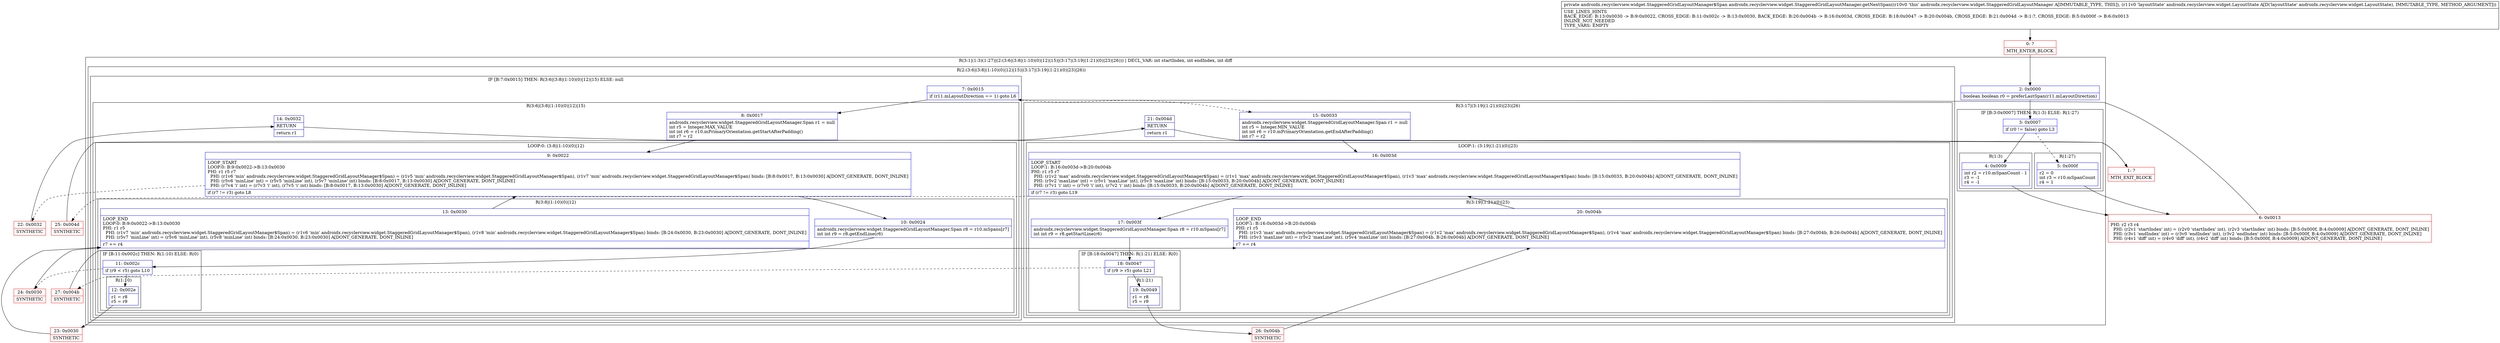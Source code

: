 digraph "CFG forandroidx.recyclerview.widget.StaggeredGridLayoutManager.getNextSpan(Landroidx\/recyclerview\/widget\/LayoutState;)Landroidx\/recyclerview\/widget\/StaggeredGridLayoutManager$Span;" {
subgraph cluster_Region_1605134117 {
label = "R(3:1|(1:3)(1:27)|(2:(3:6|(3:8|(1:10)(0)|12)|15)|(3:17|(3:19|(1:21)(0)|23)|26))) | DECL_VAR: int startIndex, int endIndex, int diff\l";
node [shape=record,color=blue];
Node_2 [shape=record,label="{2\:\ 0x0000|boolean boolean r0 = preferLastSpan(r11.mLayoutDirection)\l}"];
subgraph cluster_IfRegion_1135454601 {
label = "IF [B:3:0x0007] THEN: R(1:3) ELSE: R(1:27)";
node [shape=record,color=blue];
Node_3 [shape=record,label="{3\:\ 0x0007|if (r0 != false) goto L3\l}"];
subgraph cluster_Region_320844302 {
label = "R(1:3)";
node [shape=record,color=blue];
Node_4 [shape=record,label="{4\:\ 0x0009|int r2 = r10.mSpanCount \- 1\lr3 = \-1\lr4 = \-1\l}"];
}
subgraph cluster_Region_1482198651 {
label = "R(1:27)";
node [shape=record,color=blue];
Node_5 [shape=record,label="{5\:\ 0x000f|r2 = 0\lint r3 = r10.mSpanCount\lr4 = 1\l}"];
}
}
subgraph cluster_Region_1415198571 {
label = "R(2:(3:6|(3:8|(1:10)(0)|12)|15)|(3:17|(3:19|(1:21)(0)|23)|26))";
node [shape=record,color=blue];
subgraph cluster_IfRegion_894916338 {
label = "IF [B:7:0x0015] THEN: R(3:6|(3:8|(1:10)(0)|12)|15) ELSE: null";
node [shape=record,color=blue];
Node_7 [shape=record,label="{7\:\ 0x0015|if (r11.mLayoutDirection == 1) goto L6\l}"];
subgraph cluster_Region_622512522 {
label = "R(3:6|(3:8|(1:10)(0)|12)|15)";
node [shape=record,color=blue];
Node_8 [shape=record,label="{8\:\ 0x0017|androidx.recyclerview.widget.StaggeredGridLayoutManager.Span r1 = null\lint r5 = Integer.MAX_VALUE\lint int r6 = r10.mPrimaryOrientation.getStartAfterPadding()\lint r7 = r2\l}"];
subgraph cluster_LoopRegion_1986953968 {
label = "LOOP:0: (3:8|(1:10)(0)|12)";
node [shape=record,color=blue];
Node_9 [shape=record,label="{9\:\ 0x0022|LOOP_START\lLOOP:0: B:9:0x0022\-\>B:13:0x0030\lPHI: r1 r5 r7 \l  PHI: (r1v6 'min' androidx.recyclerview.widget.StaggeredGridLayoutManager$Span) = (r1v5 'min' androidx.recyclerview.widget.StaggeredGridLayoutManager$Span), (r1v7 'min' androidx.recyclerview.widget.StaggeredGridLayoutManager$Span) binds: [B:8:0x0017, B:13:0x0030] A[DONT_GENERATE, DONT_INLINE]\l  PHI: (r5v6 'minLine' int) = (r5v5 'minLine' int), (r5v7 'minLine' int) binds: [B:8:0x0017, B:13:0x0030] A[DONT_GENERATE, DONT_INLINE]\l  PHI: (r7v4 'i' int) = (r7v3 'i' int), (r7v5 'i' int) binds: [B:8:0x0017, B:13:0x0030] A[DONT_GENERATE, DONT_INLINE]\l|if (r7 != r3) goto L8\l}"];
subgraph cluster_Region_97213786 {
label = "R(3:8|(1:10)(0)|12)";
node [shape=record,color=blue];
Node_10 [shape=record,label="{10\:\ 0x0024|androidx.recyclerview.widget.StaggeredGridLayoutManager.Span r8 = r10.mSpans[r7]\lint int r9 = r8.getEndLine(r6)\l}"];
subgraph cluster_IfRegion_1106030639 {
label = "IF [B:11:0x002c] THEN: R(1:10) ELSE: R(0)";
node [shape=record,color=blue];
Node_11 [shape=record,label="{11\:\ 0x002c|if (r9 \< r5) goto L10\l}"];
subgraph cluster_Region_1210961400 {
label = "R(1:10)";
node [shape=record,color=blue];
Node_12 [shape=record,label="{12\:\ 0x002e|r1 = r8\lr5 = r9\l}"];
}
subgraph cluster_Region_763379521 {
label = "R(0)";
node [shape=record,color=blue];
}
}
Node_13 [shape=record,label="{13\:\ 0x0030|LOOP_END\lLOOP:0: B:9:0x0022\-\>B:13:0x0030\lPHI: r1 r5 \l  PHI: (r1v7 'min' androidx.recyclerview.widget.StaggeredGridLayoutManager$Span) = (r1v6 'min' androidx.recyclerview.widget.StaggeredGridLayoutManager$Span), (r1v8 'min' androidx.recyclerview.widget.StaggeredGridLayoutManager$Span) binds: [B:24:0x0030, B:23:0x0030] A[DONT_GENERATE, DONT_INLINE]\l  PHI: (r5v7 'minLine' int) = (r5v6 'minLine' int), (r5v8 'minLine' int) binds: [B:24:0x0030, B:23:0x0030] A[DONT_GENERATE, DONT_INLINE]\l|r7 += r4\l}"];
}
}
Node_14 [shape=record,label="{14\:\ 0x0032|RETURN\l|return r1\l}"];
}
}
subgraph cluster_Region_792095239 {
label = "R(3:17|(3:19|(1:21)(0)|23)|26)";
node [shape=record,color=blue];
Node_15 [shape=record,label="{15\:\ 0x0033|androidx.recyclerview.widget.StaggeredGridLayoutManager.Span r1 = null\lint r5 = Integer.MIN_VALUE\lint int r6 = r10.mPrimaryOrientation.getEndAfterPadding()\lint r7 = r2\l}"];
subgraph cluster_LoopRegion_1867867870 {
label = "LOOP:1: (3:19|(1:21)(0)|23)";
node [shape=record,color=blue];
Node_16 [shape=record,label="{16\:\ 0x003d|LOOP_START\lLOOP:1: B:16:0x003d\-\>B:20:0x004b\lPHI: r1 r5 r7 \l  PHI: (r1v2 'max' androidx.recyclerview.widget.StaggeredGridLayoutManager$Span) = (r1v1 'max' androidx.recyclerview.widget.StaggeredGridLayoutManager$Span), (r1v3 'max' androidx.recyclerview.widget.StaggeredGridLayoutManager$Span) binds: [B:15:0x0033, B:20:0x004b] A[DONT_GENERATE, DONT_INLINE]\l  PHI: (r5v2 'maxLine' int) = (r5v1 'maxLine' int), (r5v3 'maxLine' int) binds: [B:15:0x0033, B:20:0x004b] A[DONT_GENERATE, DONT_INLINE]\l  PHI: (r7v1 'i' int) = (r7v0 'i' int), (r7v2 'i' int) binds: [B:15:0x0033, B:20:0x004b] A[DONT_GENERATE, DONT_INLINE]\l|if (r7 != r3) goto L19\l}"];
subgraph cluster_Region_1932479726 {
label = "R(3:19|(1:21)(0)|23)";
node [shape=record,color=blue];
Node_17 [shape=record,label="{17\:\ 0x003f|androidx.recyclerview.widget.StaggeredGridLayoutManager.Span r8 = r10.mSpans[r7]\lint int r9 = r8.getStartLine(r6)\l}"];
subgraph cluster_IfRegion_491651723 {
label = "IF [B:18:0x0047] THEN: R(1:21) ELSE: R(0)";
node [shape=record,color=blue];
Node_18 [shape=record,label="{18\:\ 0x0047|if (r9 \> r5) goto L21\l}"];
subgraph cluster_Region_24739721 {
label = "R(1:21)";
node [shape=record,color=blue];
Node_19 [shape=record,label="{19\:\ 0x0049|r1 = r8\lr5 = r9\l}"];
}
subgraph cluster_Region_276431879 {
label = "R(0)";
node [shape=record,color=blue];
}
}
Node_20 [shape=record,label="{20\:\ 0x004b|LOOP_END\lLOOP:1: B:16:0x003d\-\>B:20:0x004b\lPHI: r1 r5 \l  PHI: (r1v3 'max' androidx.recyclerview.widget.StaggeredGridLayoutManager$Span) = (r1v2 'max' androidx.recyclerview.widget.StaggeredGridLayoutManager$Span), (r1v4 'max' androidx.recyclerview.widget.StaggeredGridLayoutManager$Span) binds: [B:27:0x004b, B:26:0x004b] A[DONT_GENERATE, DONT_INLINE]\l  PHI: (r5v3 'maxLine' int) = (r5v2 'maxLine' int), (r5v4 'maxLine' int) binds: [B:27:0x004b, B:26:0x004b] A[DONT_GENERATE, DONT_INLINE]\l|r7 += r4\l}"];
}
}
Node_21 [shape=record,label="{21\:\ 0x004d|RETURN\l|return r1\l}"];
}
}
}
Node_0 [shape=record,color=red,label="{0\:\ ?|MTH_ENTER_BLOCK\l}"];
Node_6 [shape=record,color=red,label="{6\:\ 0x0013|PHI: r2 r3 r4 \l  PHI: (r2v1 'startIndex' int) = (r2v0 'startIndex' int), (r2v3 'startIndex' int) binds: [B:5:0x000f, B:4:0x0009] A[DONT_GENERATE, DONT_INLINE]\l  PHI: (r3v1 'endIndex' int) = (r3v0 'endIndex' int), (r3v2 'endIndex' int) binds: [B:5:0x000f, B:4:0x0009] A[DONT_GENERATE, DONT_INLINE]\l  PHI: (r4v1 'diff' int) = (r4v0 'diff' int), (r4v2 'diff' int) binds: [B:5:0x000f, B:4:0x0009] A[DONT_GENERATE, DONT_INLINE]\l}"];
Node_23 [shape=record,color=red,label="{23\:\ 0x0030|SYNTHETIC\l}"];
Node_24 [shape=record,color=red,label="{24\:\ 0x0030|SYNTHETIC\l}"];
Node_22 [shape=record,color=red,label="{22\:\ 0x0032|SYNTHETIC\l}"];
Node_1 [shape=record,color=red,label="{1\:\ ?|MTH_EXIT_BLOCK\l}"];
Node_26 [shape=record,color=red,label="{26\:\ 0x004b|SYNTHETIC\l}"];
Node_27 [shape=record,color=red,label="{27\:\ 0x004b|SYNTHETIC\l}"];
Node_25 [shape=record,color=red,label="{25\:\ 0x004d|SYNTHETIC\l}"];
MethodNode[shape=record,label="{private androidx.recyclerview.widget.StaggeredGridLayoutManager$Span androidx.recyclerview.widget.StaggeredGridLayoutManager.getNextSpan((r10v0 'this' androidx.recyclerview.widget.StaggeredGridLayoutManager A[IMMUTABLE_TYPE, THIS]), (r11v0 'layoutState' androidx.recyclerview.widget.LayoutState A[D('layoutState' androidx.recyclerview.widget.LayoutState), IMMUTABLE_TYPE, METHOD_ARGUMENT]))  | USE_LINES_HINTS\lBACK_EDGE: B:13:0x0030 \-\> B:9:0x0022, CROSS_EDGE: B:11:0x002c \-\> B:13:0x0030, BACK_EDGE: B:20:0x004b \-\> B:16:0x003d, CROSS_EDGE: B:18:0x0047 \-\> B:20:0x004b, CROSS_EDGE: B:21:0x004d \-\> B:1:?, CROSS_EDGE: B:5:0x000f \-\> B:6:0x0013\lINLINE_NOT_NEEDED\lTYPE_VARS: EMPTY\l}"];
MethodNode -> Node_0;Node_2 -> Node_3;
Node_3 -> Node_4;
Node_3 -> Node_5[style=dashed];
Node_4 -> Node_6;
Node_5 -> Node_6;
Node_7 -> Node_8;
Node_7 -> Node_15[style=dashed];
Node_8 -> Node_9;
Node_9 -> Node_10;
Node_9 -> Node_22[style=dashed];
Node_10 -> Node_11;
Node_11 -> Node_12;
Node_11 -> Node_24[style=dashed];
Node_12 -> Node_23;
Node_13 -> Node_9;
Node_14 -> Node_1;
Node_15 -> Node_16;
Node_16 -> Node_17;
Node_16 -> Node_25[style=dashed];
Node_17 -> Node_18;
Node_18 -> Node_19;
Node_18 -> Node_27[style=dashed];
Node_19 -> Node_26;
Node_20 -> Node_16;
Node_21 -> Node_1;
Node_0 -> Node_2;
Node_6 -> Node_7;
Node_23 -> Node_13;
Node_24 -> Node_13;
Node_22 -> Node_14;
Node_26 -> Node_20;
Node_27 -> Node_20;
Node_25 -> Node_21;
}

